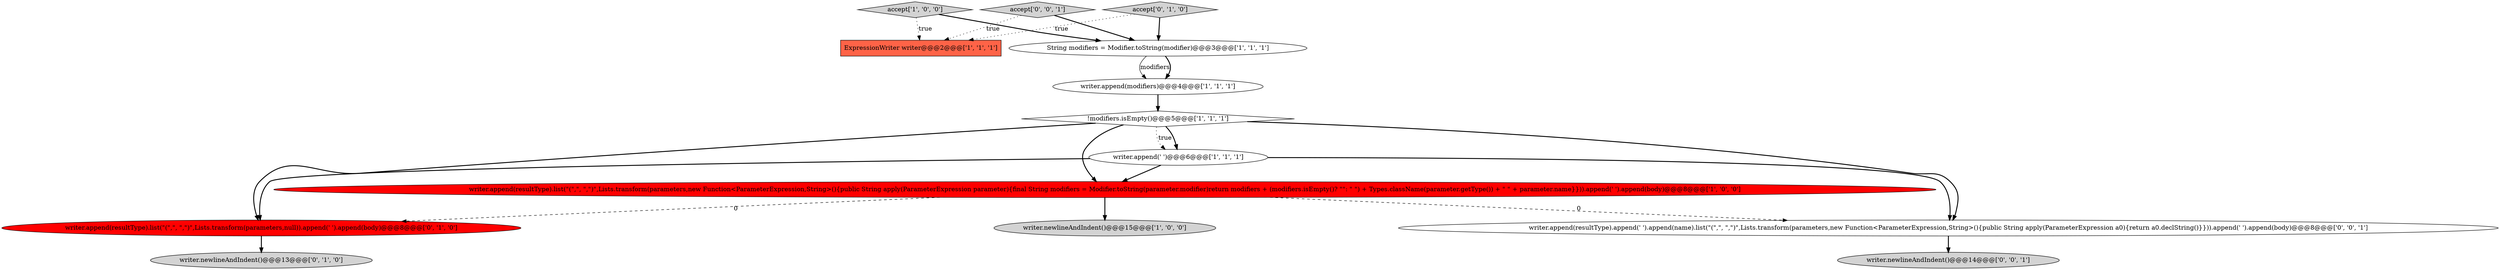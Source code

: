 digraph {
11 [style = filled, label = "writer.append(resultType).append(' ').append(name).list(\"(\",\", \",\")\",Lists.transform(parameters,new Function<ParameterExpression,String>(){public String apply(ParameterExpression a0){return a0.declString()}})).append(' ').append(body)@@@8@@@['0', '0', '1']", fillcolor = white, shape = ellipse image = "AAA0AAABBB3BBB"];
8 [style = filled, label = "writer.newlineAndIndent()@@@13@@@['0', '1', '0']", fillcolor = lightgray, shape = ellipse image = "AAA0AAABBB2BBB"];
3 [style = filled, label = "writer.append(' ')@@@6@@@['1', '1', '1']", fillcolor = white, shape = ellipse image = "AAA0AAABBB1BBB"];
9 [style = filled, label = "writer.append(resultType).list(\"(\",\", \",\")\",Lists.transform(parameters,null)).append(' ').append(body)@@@8@@@['0', '1', '0']", fillcolor = red, shape = ellipse image = "AAA1AAABBB2BBB"];
0 [style = filled, label = "writer.append(modifiers)@@@4@@@['1', '1', '1']", fillcolor = white, shape = ellipse image = "AAA0AAABBB1BBB"];
1 [style = filled, label = "accept['1', '0', '0']", fillcolor = lightgray, shape = diamond image = "AAA0AAABBB1BBB"];
13 [style = filled, label = "accept['0', '0', '1']", fillcolor = lightgray, shape = diamond image = "AAA0AAABBB3BBB"];
5 [style = filled, label = "String modifiers = Modifier.toString(modifier)@@@3@@@['1', '1', '1']", fillcolor = white, shape = ellipse image = "AAA0AAABBB1BBB"];
12 [style = filled, label = "writer.newlineAndIndent()@@@14@@@['0', '0', '1']", fillcolor = lightgray, shape = ellipse image = "AAA0AAABBB3BBB"];
4 [style = filled, label = "writer.newlineAndIndent()@@@15@@@['1', '0', '0']", fillcolor = lightgray, shape = ellipse image = "AAA0AAABBB1BBB"];
7 [style = filled, label = "ExpressionWriter writer@@@2@@@['1', '1', '1']", fillcolor = tomato, shape = box image = "AAA0AAABBB1BBB"];
10 [style = filled, label = "accept['0', '1', '0']", fillcolor = lightgray, shape = diamond image = "AAA0AAABBB2BBB"];
2 [style = filled, label = "!modifiers.isEmpty()@@@5@@@['1', '1', '1']", fillcolor = white, shape = diamond image = "AAA0AAABBB1BBB"];
6 [style = filled, label = "writer.append(resultType).list(\"(\",\", \",\")\",Lists.transform(parameters,new Function<ParameterExpression,String>(){public String apply(ParameterExpression parameter){final String modifiers = Modifier.toString(parameter.modifier)return modifiers + (modifiers.isEmpty()? \"\": \" \") + Types.className(parameter.getType()) + \" \" + parameter.name}})).append(' ').append(body)@@@8@@@['1', '0', '0']", fillcolor = red, shape = ellipse image = "AAA1AAABBB1BBB"];
1->5 [style = bold, label=""];
2->3 [style = dotted, label="true"];
5->0 [style = solid, label="modifiers"];
2->6 [style = bold, label=""];
2->3 [style = bold, label=""];
0->2 [style = bold, label=""];
6->9 [style = dashed, label="0"];
6->11 [style = dashed, label="0"];
3->11 [style = bold, label=""];
3->6 [style = bold, label=""];
11->12 [style = bold, label=""];
13->7 [style = dotted, label="true"];
2->9 [style = bold, label=""];
9->8 [style = bold, label=""];
1->7 [style = dotted, label="true"];
3->9 [style = bold, label=""];
6->4 [style = bold, label=""];
10->5 [style = bold, label=""];
5->0 [style = bold, label=""];
13->5 [style = bold, label=""];
2->11 [style = bold, label=""];
10->7 [style = dotted, label="true"];
}
